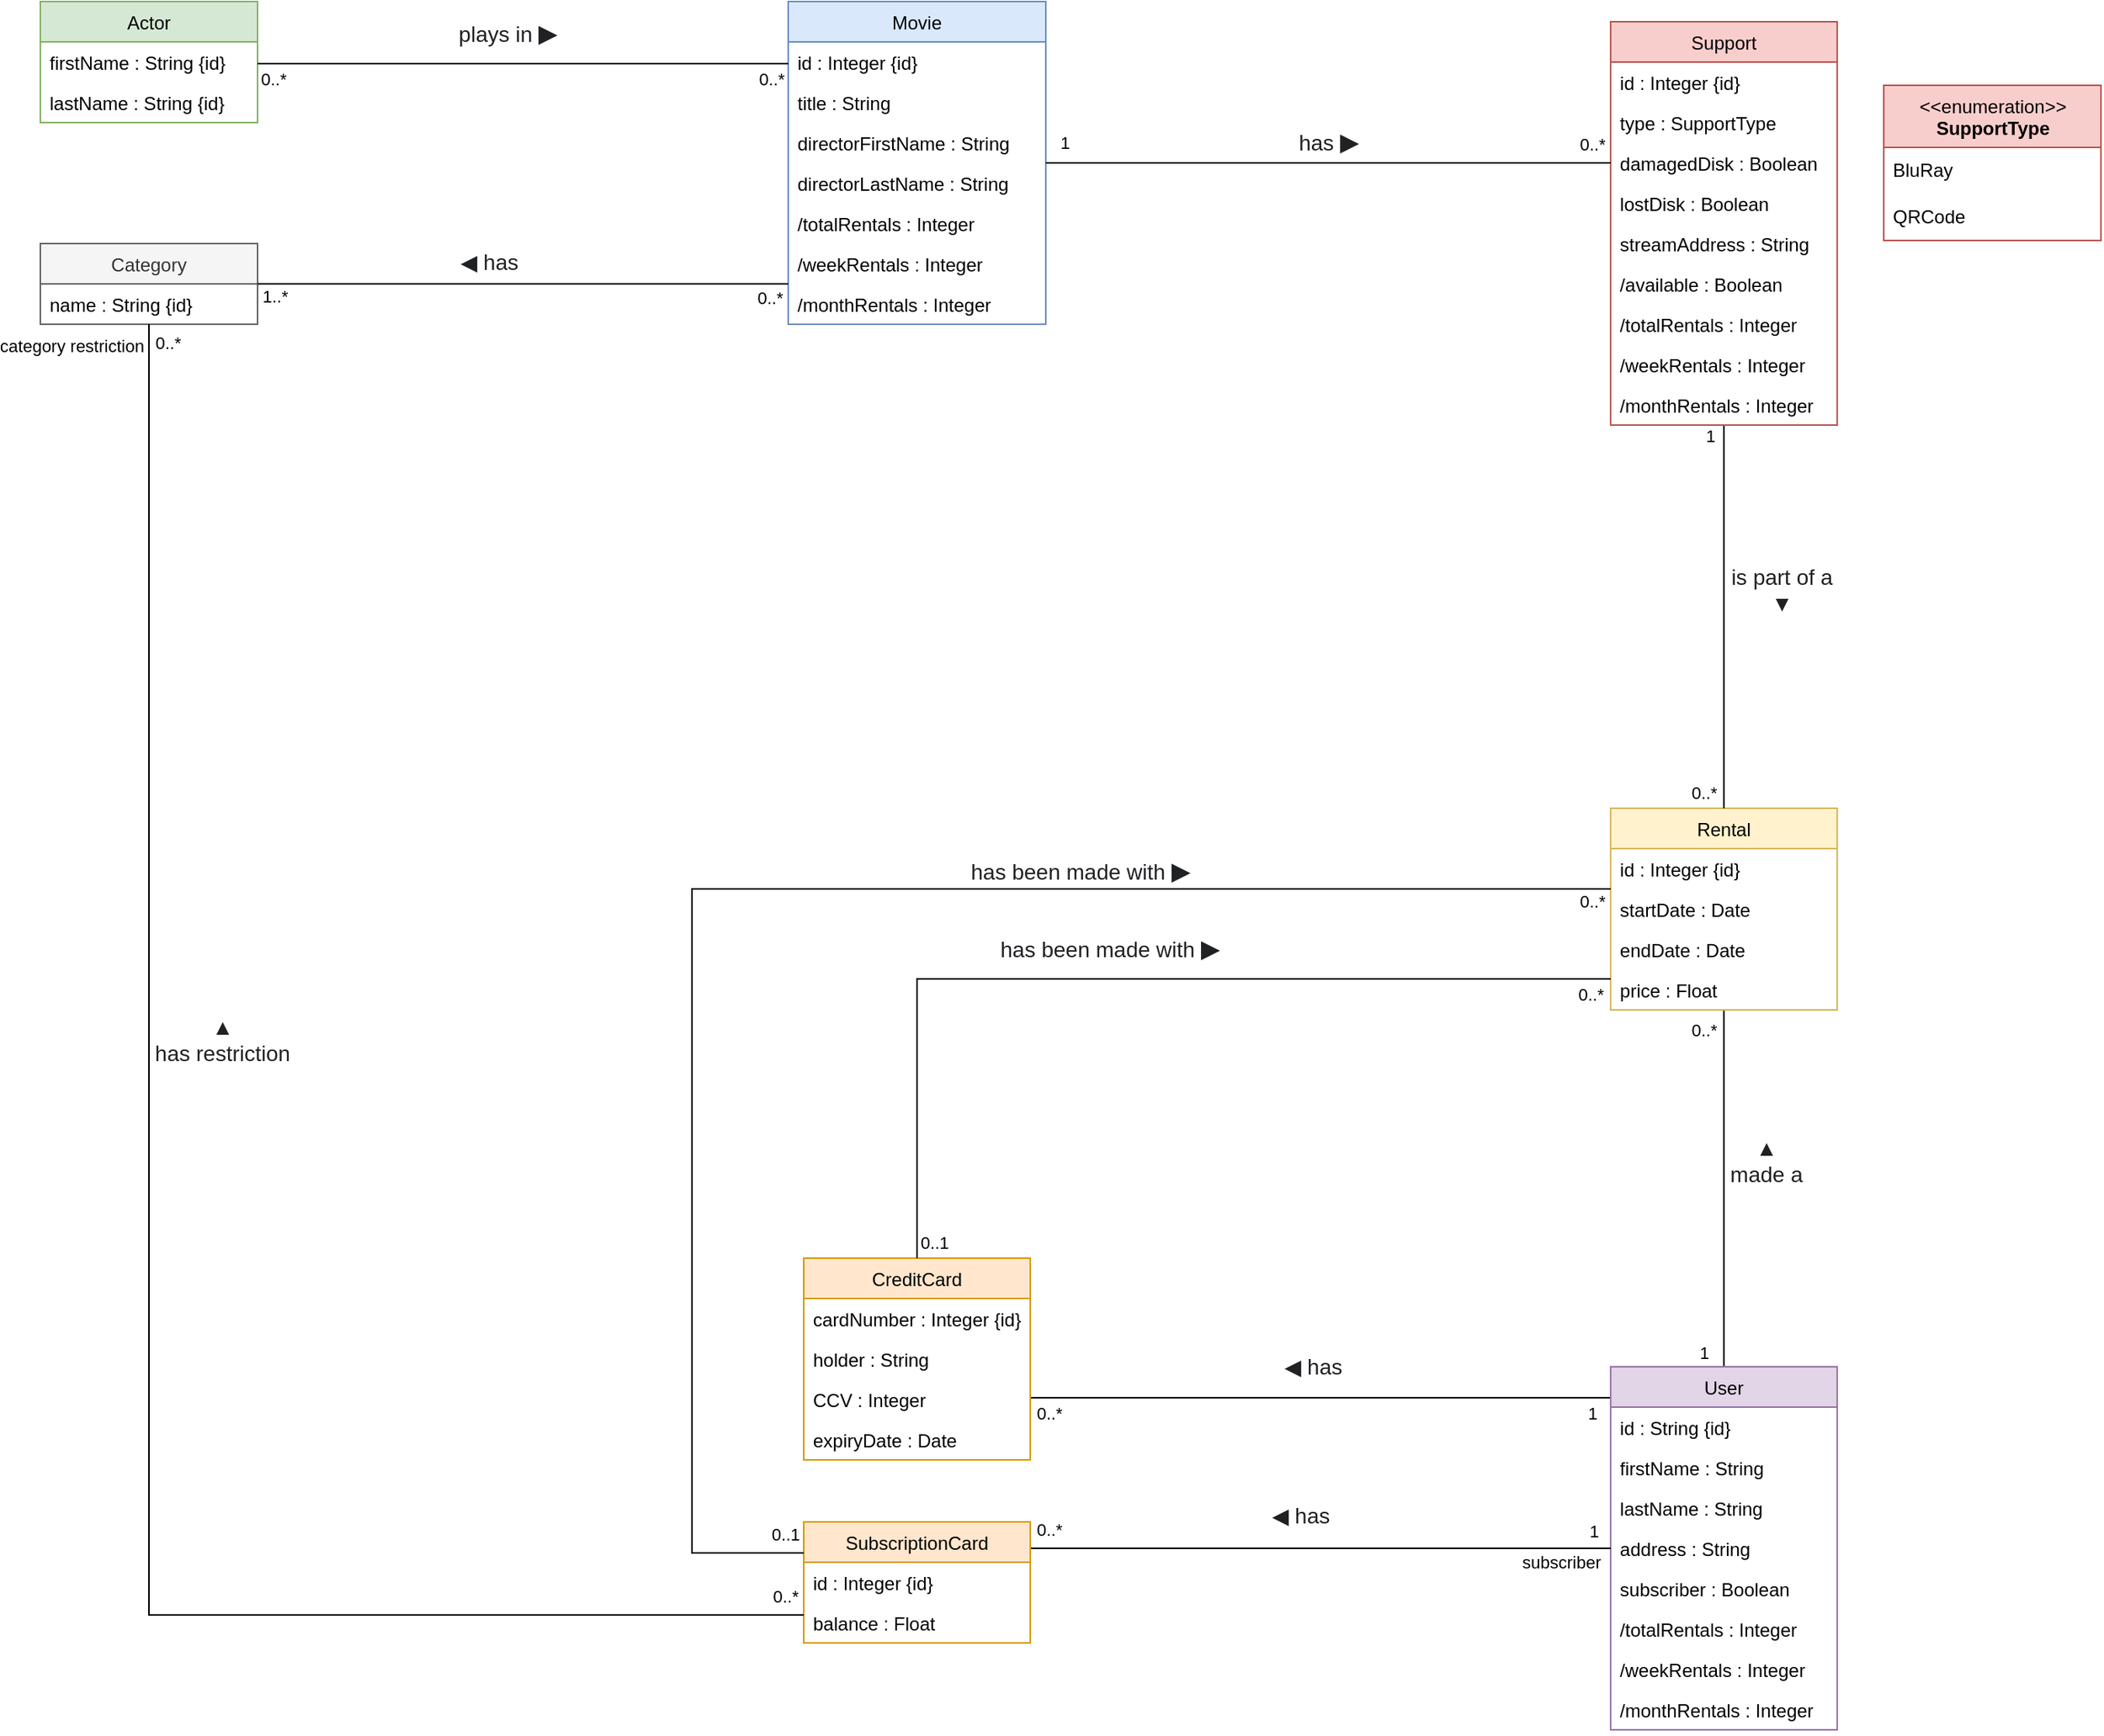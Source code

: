 <mxfile version="20.6.2" type="device"><diagram id="16Vdx5tgGGcwIsGxuBBw" name="Page-1"><mxGraphModel dx="1018" dy="717" grid="1" gridSize="10" guides="1" tooltips="1" connect="1" arrows="1" fold="1" page="1" pageScale="1" pageWidth="1654" pageHeight="1169" math="0" shadow="0"><root><mxCell id="0"/><mxCell id="1" parent="0"/><mxCell id="WMW3C5q0fU9cNinuLWgY-1" value="Movie" style="swimlane;fontStyle=0;childLayout=stackLayout;horizontal=1;startSize=26;fillColor=#dae8fc;horizontalStack=0;resizeParent=1;resizeParentMax=0;resizeLast=0;collapsible=1;marginBottom=0;strokeColor=#6c8ebf;" parent="1" vertex="1"><mxGeometry x="562" y="40" width="166" height="208" as="geometry"/></mxCell><mxCell id="WMW3C5q0fU9cNinuLWgY-2" value="id : Integer {id}" style="text;strokeColor=none;fillColor=none;align=left;verticalAlign=top;spacingLeft=4;spacingRight=4;overflow=hidden;rotatable=0;points=[[0,0.5],[1,0.5]];portConstraint=eastwest;" parent="WMW3C5q0fU9cNinuLWgY-1" vertex="1"><mxGeometry y="26" width="166" height="26" as="geometry"/></mxCell><mxCell id="EFWMdWdKW5a9T8PkBNTF-42" value="title : String" style="text;strokeColor=none;fillColor=none;align=left;verticalAlign=top;spacingLeft=4;spacingRight=4;overflow=hidden;rotatable=0;points=[[0,0.5],[1,0.5]];portConstraint=eastwest;" parent="WMW3C5q0fU9cNinuLWgY-1" vertex="1"><mxGeometry y="52" width="166" height="26" as="geometry"/></mxCell><mxCell id="FpmrB4_2CCY_cmELBERE-2" value="directorFirstName : String" style="text;strokeColor=none;fillColor=none;align=left;verticalAlign=top;spacingLeft=4;spacingRight=4;overflow=hidden;rotatable=0;points=[[0,0.5],[1,0.5]];portConstraint=eastwest;" parent="WMW3C5q0fU9cNinuLWgY-1" vertex="1"><mxGeometry y="78" width="166" height="26" as="geometry"/></mxCell><mxCell id="FpmrB4_2CCY_cmELBERE-3" value="directorLastName : String" style="text;strokeColor=none;fillColor=none;align=left;verticalAlign=top;spacingLeft=4;spacingRight=4;overflow=hidden;rotatable=0;points=[[0,0.5],[1,0.5]];portConstraint=eastwest;" parent="WMW3C5q0fU9cNinuLWgY-1" vertex="1"><mxGeometry y="104" width="166" height="26" as="geometry"/></mxCell><mxCell id="WMW3C5q0fU9cNinuLWgY-51" value="/totalRentals : Integer" style="text;strokeColor=none;fillColor=none;align=left;verticalAlign=top;spacingLeft=4;spacingRight=4;overflow=hidden;rotatable=0;points=[[0,0.5],[1,0.5]];portConstraint=eastwest;" parent="WMW3C5q0fU9cNinuLWgY-1" vertex="1"><mxGeometry y="130" width="166" height="26" as="geometry"/></mxCell><mxCell id="WMW3C5q0fU9cNinuLWgY-52" value="/weekRentals : Integer" style="text;strokeColor=none;fillColor=none;align=left;verticalAlign=top;spacingLeft=4;spacingRight=4;overflow=hidden;rotatable=0;points=[[0,0.5],[1,0.5]];portConstraint=eastwest;" parent="WMW3C5q0fU9cNinuLWgY-1" vertex="1"><mxGeometry y="156" width="166" height="26" as="geometry"/></mxCell><mxCell id="FpmrB4_2CCY_cmELBERE-1" value="/monthRentals : Integer" style="text;strokeColor=none;fillColor=none;align=left;verticalAlign=top;spacingLeft=4;spacingRight=4;overflow=hidden;rotatable=0;points=[[0,0.5],[1,0.5]];portConstraint=eastwest;" parent="WMW3C5q0fU9cNinuLWgY-1" vertex="1"><mxGeometry y="182" width="166" height="26" as="geometry"/></mxCell><mxCell id="EFWMdWdKW5a9T8PkBNTF-38" value="" style="edgeStyle=orthogonalEdgeStyle;rounded=0;orthogonalLoop=1;jettySize=auto;html=1;endArrow=none;endFill=0;" parent="1" source="EFWMdWdKW5a9T8PkBNTF-5" target="WMW3C5q0fU9cNinuLWgY-45" edge="1"><mxGeometry relative="1" as="geometry"><mxPoint x="862.59" y="673" as="targetPoint"/><Array as="points"><mxPoint x="1165.59" y="690"/><mxPoint x="1165.59" y="690"/></Array></mxGeometry></mxCell><mxCell id="EFWMdWdKW5a9T8PkBNTF-40" value="0..*" style="edgeLabel;html=1;align=center;verticalAlign=middle;resizable=0;points=[];" parent="EFWMdWdKW5a9T8PkBNTF-38" vertex="1" connectable="0"><mxGeometry x="0.757" y="1" relative="1" as="geometry"><mxPoint x="-12" y="-15" as="offset"/></mxGeometry></mxCell><mxCell id="EFWMdWdKW5a9T8PkBNTF-41" value="1" style="edgeLabel;html=1;align=center;verticalAlign=middle;resizable=0;points=[];" parent="EFWMdWdKW5a9T8PkBNTF-38" vertex="1" connectable="0"><mxGeometry x="-0.87" y="1" relative="1" as="geometry"><mxPoint x="-12" y="6" as="offset"/></mxGeometry></mxCell><mxCell id="FpmrB4_2CCY_cmELBERE-14" value="&lt;span style=&quot;caret-color: rgb(32, 33, 36); color: rgb(32, 33, 36); font-family: arial, sans-serif; font-size: 14px; text-align: left;&quot;&gt;▲&lt;br&gt;made a&lt;/span&gt;" style="edgeLabel;html=1;align=center;verticalAlign=middle;resizable=0;points=[];" parent="EFWMdWdKW5a9T8PkBNTF-38" vertex="1" connectable="0"><mxGeometry x="-0.418" y="-3" relative="1" as="geometry"><mxPoint x="24" y="-66" as="offset"/></mxGeometry></mxCell><mxCell id="WMW3C5q0fU9cNinuLWgY-45" value="Rental" style="swimlane;fontStyle=0;childLayout=stackLayout;horizontal=1;startSize=26;fillColor=#fff2cc;horizontalStack=0;resizeParent=1;resizeParentMax=0;resizeLast=0;collapsible=1;marginBottom=0;strokeColor=#d6b656;" parent="1" vertex="1"><mxGeometry x="1092.06" y="560" width="146" height="130" as="geometry"/></mxCell><mxCell id="WMW3C5q0fU9cNinuLWgY-49" value="id : Integer {id}" style="text;strokeColor=none;fillColor=none;align=left;verticalAlign=top;spacingLeft=4;spacingRight=4;overflow=hidden;rotatable=0;points=[[0,0.5],[1,0.5]];portConstraint=eastwest;" parent="WMW3C5q0fU9cNinuLWgY-45" vertex="1"><mxGeometry y="26" width="146" height="26" as="geometry"/></mxCell><mxCell id="vZy7rmSttKpqPlSHD8qU-1" value="startDate : Date" style="text;strokeColor=none;fillColor=none;align=left;verticalAlign=top;spacingLeft=4;spacingRight=4;overflow=hidden;rotatable=0;points=[[0,0.5],[1,0.5]];portConstraint=eastwest;" parent="WMW3C5q0fU9cNinuLWgY-45" vertex="1"><mxGeometry y="52" width="146" height="26" as="geometry"/></mxCell><mxCell id="EFWMdWdKW5a9T8PkBNTF-1" value="endDate : Date" style="text;strokeColor=none;fillColor=none;align=left;verticalAlign=top;spacingLeft=4;spacingRight=4;overflow=hidden;rotatable=0;points=[[0,0.5],[1,0.5]];portConstraint=eastwest;" parent="WMW3C5q0fU9cNinuLWgY-45" vertex="1"><mxGeometry y="78" width="146" height="26" as="geometry"/></mxCell><mxCell id="FpmrB4_2CCY_cmELBERE-52" value="price : Float" style="text;strokeColor=none;fillColor=none;align=left;verticalAlign=top;spacingLeft=4;spacingRight=4;overflow=hidden;rotatable=0;points=[[0,0.5],[1,0.5]];portConstraint=eastwest;" parent="WMW3C5q0fU9cNinuLWgY-45" vertex="1"><mxGeometry y="104" width="146" height="26" as="geometry"/></mxCell><mxCell id="WMW3C5q0fU9cNinuLWgY-23" value="Actor" style="swimlane;fontStyle=0;childLayout=stackLayout;horizontal=1;startSize=26;fillColor=#d5e8d4;horizontalStack=0;resizeParent=1;resizeParentMax=0;resizeLast=0;collapsible=1;marginBottom=0;strokeColor=#82b366;" parent="1" vertex="1"><mxGeometry x="80" y="40" width="140" height="78" as="geometry"/></mxCell><mxCell id="WMW3C5q0fU9cNinuLWgY-24" value="firstName : String {id}" style="text;strokeColor=none;fillColor=none;align=left;verticalAlign=top;spacingLeft=4;spacingRight=4;overflow=hidden;rotatable=0;points=[[0,0.5],[1,0.5]];portConstraint=eastwest;" parent="WMW3C5q0fU9cNinuLWgY-23" vertex="1"><mxGeometry y="26" width="140" height="26" as="geometry"/></mxCell><mxCell id="WMW3C5q0fU9cNinuLWgY-27" value="lastName : String {id}" style="text;strokeColor=none;fillColor=none;align=left;verticalAlign=top;spacingLeft=4;spacingRight=4;overflow=hidden;rotatable=0;points=[[0,0.5],[1,0.5]];portConstraint=eastwest;" parent="WMW3C5q0fU9cNinuLWgY-23" vertex="1"><mxGeometry y="52" width="140" height="26" as="geometry"/></mxCell><mxCell id="FpmrB4_2CCY_cmELBERE-10" style="edgeStyle=orthogonalEdgeStyle;rounded=0;orthogonalLoop=1;jettySize=auto;html=1;endArrow=none;endFill=0;" parent="1" source="WMW3C5q0fU9cNinuLWgY-17" target="WMW3C5q0fU9cNinuLWgY-45" edge="1"><mxGeometry relative="1" as="geometry"><mxPoint x="1048.06" y="390.0" as="targetPoint"/><Array as="points"/></mxGeometry></mxCell><mxCell id="FpmrB4_2CCY_cmELBERE-11" value="1" style="edgeLabel;html=1;align=center;verticalAlign=middle;resizable=0;points=[];" parent="FpmrB4_2CCY_cmELBERE-10" vertex="1" connectable="0"><mxGeometry x="-0.727" y="-2" relative="1" as="geometry"><mxPoint x="-7" y="-27" as="offset"/></mxGeometry></mxCell><mxCell id="FpmrB4_2CCY_cmELBERE-12" value="0..*" style="edgeLabel;html=1;align=center;verticalAlign=middle;resizable=0;points=[];" parent="FpmrB4_2CCY_cmELBERE-10" vertex="1" connectable="0"><mxGeometry x="0.562" y="2" relative="1" as="geometry"><mxPoint x="-15" y="44" as="offset"/></mxGeometry></mxCell><mxCell id="FpmrB4_2CCY_cmELBERE-16" value="&lt;span style=&quot;caret-color: rgb(32, 33, 36); color: rgb(32, 33, 36); font-family: arial, sans-serif; font-size: 14px; text-align: left;&quot;&gt;is part of a&lt;br&gt;&lt;b&gt;▼&lt;/b&gt;&lt;/span&gt;" style="edgeLabel;html=1;align=center;verticalAlign=middle;resizable=0;points=[];" parent="FpmrB4_2CCY_cmELBERE-10" vertex="1" connectable="0"><mxGeometry x="-0.411" y="3" relative="1" as="geometry"><mxPoint x="34" y="33" as="offset"/></mxGeometry></mxCell><mxCell id="WMW3C5q0fU9cNinuLWgY-17" value="Support" style="swimlane;fontStyle=0;childLayout=stackLayout;horizontal=1;startSize=26;fillColor=#f8cecc;horizontalStack=0;resizeParent=1;resizeParentMax=0;resizeLast=0;collapsible=1;marginBottom=0;strokeColor=#b85450;" parent="1" vertex="1"><mxGeometry x="1092.06" y="53" width="146" height="260" as="geometry"/></mxCell><mxCell id="WMW3C5q0fU9cNinuLWgY-18" value="id : Integer {id}" style="text;strokeColor=none;fillColor=none;align=left;verticalAlign=top;spacingLeft=4;spacingRight=4;overflow=hidden;rotatable=0;points=[[0,0.5],[1,0.5]];portConstraint=eastwest;" parent="WMW3C5q0fU9cNinuLWgY-17" vertex="1"><mxGeometry y="26" width="146" height="26" as="geometry"/></mxCell><mxCell id="WMW3C5q0fU9cNinuLWgY-70" value="type : SupportType" style="text;strokeColor=none;fillColor=none;align=left;verticalAlign=top;spacingLeft=4;spacingRight=4;overflow=hidden;rotatable=0;points=[[0,0.5],[1,0.5]];portConstraint=eastwest;" parent="WMW3C5q0fU9cNinuLWgY-17" vertex="1"><mxGeometry y="52" width="146" height="26" as="geometry"/></mxCell><mxCell id="WMW3C5q0fU9cNinuLWgY-81" value="damagedDisk : Boolean" style="text;strokeColor=none;fillColor=none;align=left;verticalAlign=top;spacingLeft=4;spacingRight=4;overflow=hidden;rotatable=0;points=[[0,0.5],[1,0.5]];portConstraint=eastwest;" parent="WMW3C5q0fU9cNinuLWgY-17" vertex="1"><mxGeometry y="78" width="146" height="26" as="geometry"/></mxCell><mxCell id="EFWMdWdKW5a9T8PkBNTF-3" value="lostDisk : Boolean" style="text;strokeColor=none;fillColor=none;align=left;verticalAlign=top;spacingLeft=4;spacingRight=4;overflow=hidden;rotatable=0;points=[[0,0.5],[1,0.5]];portConstraint=eastwest;" parent="WMW3C5q0fU9cNinuLWgY-17" vertex="1"><mxGeometry y="104" width="146" height="26" as="geometry"/></mxCell><mxCell id="WMW3C5q0fU9cNinuLWgY-80" value="streamAddress : String" style="text;strokeColor=none;fillColor=none;align=left;verticalAlign=top;spacingLeft=4;spacingRight=4;overflow=hidden;rotatable=0;points=[[0,0.5],[1,0.5]];portConstraint=eastwest;" parent="WMW3C5q0fU9cNinuLWgY-17" vertex="1"><mxGeometry y="130" width="146" height="26" as="geometry"/></mxCell><mxCell id="WMW3C5q0fU9cNinuLWgY-71" value="/available : Boolean" style="text;strokeColor=none;fillColor=none;align=left;verticalAlign=top;spacingLeft=4;spacingRight=4;overflow=hidden;rotatable=0;points=[[0,0.5],[1,0.5]];portConstraint=eastwest;" parent="WMW3C5q0fU9cNinuLWgY-17" vertex="1"><mxGeometry y="156" width="146" height="26" as="geometry"/></mxCell><mxCell id="FpmrB4_2CCY_cmELBERE-4" value="/totalRentals : Integer" style="text;strokeColor=none;fillColor=none;align=left;verticalAlign=top;spacingLeft=4;spacingRight=4;overflow=hidden;rotatable=0;points=[[0,0.5],[1,0.5]];portConstraint=eastwest;" parent="WMW3C5q0fU9cNinuLWgY-17" vertex="1"><mxGeometry y="182" width="146" height="26" as="geometry"/></mxCell><mxCell id="FpmrB4_2CCY_cmELBERE-5" value="/weekRentals : Integer" style="text;strokeColor=none;fillColor=none;align=left;verticalAlign=top;spacingLeft=4;spacingRight=4;overflow=hidden;rotatable=0;points=[[0,0.5],[1,0.5]];portConstraint=eastwest;" parent="WMW3C5q0fU9cNinuLWgY-17" vertex="1"><mxGeometry y="208" width="146" height="26" as="geometry"/></mxCell><mxCell id="FpmrB4_2CCY_cmELBERE-6" value="/monthRentals : Integer" style="text;strokeColor=none;fillColor=none;align=left;verticalAlign=top;spacingLeft=4;spacingRight=4;overflow=hidden;rotatable=0;points=[[0,0.5],[1,0.5]];portConstraint=eastwest;" parent="WMW3C5q0fU9cNinuLWgY-17" vertex="1"><mxGeometry y="234" width="146" height="26" as="geometry"/></mxCell><mxCell id="FpmrB4_2CCY_cmELBERE-22" style="edgeStyle=orthogonalEdgeStyle;rounded=0;orthogonalLoop=1;jettySize=auto;html=1;endArrow=none;endFill=0;" parent="1" source="EFWMdWdKW5a9T8PkBNTF-5" target="FpmrB4_2CCY_cmELBERE-7" edge="1"><mxGeometry relative="1" as="geometry"><Array as="points"><mxPoint x="900" y="940"/><mxPoint x="900" y="940"/></Array></mxGeometry></mxCell><mxCell id="FpmrB4_2CCY_cmELBERE-23" value="&lt;span style=&quot;caret-color: rgb(32, 33, 36); color: rgb(32, 33, 36); font-family: arial, sans-serif; font-size: 14px; text-align: left;&quot;&gt;◀&amp;nbsp;&lt;/span&gt;&lt;span style=&quot;caret-color: rgb(32, 33, 36); color: rgb(32, 33, 36); font-family: arial, sans-serif; font-size: 14px; text-align: left;&quot;&gt;has&lt;/span&gt;" style="edgeLabel;html=1;align=center;verticalAlign=middle;resizable=0;points=[];" parent="FpmrB4_2CCY_cmELBERE-22" vertex="1" connectable="0"><mxGeometry x="-0.029" y="-3" relative="1" as="geometry"><mxPoint x="-11" y="-17" as="offset"/></mxGeometry></mxCell><mxCell id="FpmrB4_2CCY_cmELBERE-24" value="0..*" style="edgeLabel;html=1;align=center;verticalAlign=middle;resizable=0;points=[];" parent="FpmrB4_2CCY_cmELBERE-22" vertex="1" connectable="0"><mxGeometry x="0.56" y="1" relative="1" as="geometry"><mxPoint x="-70" y="9" as="offset"/></mxGeometry></mxCell><mxCell id="FpmrB4_2CCY_cmELBERE-25" value="1" style="edgeLabel;html=1;align=center;verticalAlign=middle;resizable=0;points=[];" parent="FpmrB4_2CCY_cmELBERE-22" vertex="1" connectable="0"><mxGeometry x="-0.209" y="-1" relative="1" as="geometry"><mxPoint x="136" y="11" as="offset"/></mxGeometry></mxCell><mxCell id="EFWMdWdKW5a9T8PkBNTF-5" value="User" style="swimlane;fontStyle=0;childLayout=stackLayout;horizontal=1;startSize=26;fillColor=#e1d5e7;horizontalStack=0;resizeParent=1;resizeParentMax=0;resizeLast=0;collapsible=1;marginBottom=0;strokeColor=#9673a6;" parent="1" vertex="1"><mxGeometry x="1092.06" y="920" width="146" height="234" as="geometry"/></mxCell><mxCell id="EFWMdWdKW5a9T8PkBNTF-6" value="id : String {id}" style="text;strokeColor=none;fillColor=none;align=left;verticalAlign=top;spacingLeft=4;spacingRight=4;overflow=hidden;rotatable=0;points=[[0,0.5],[1,0.5]];portConstraint=eastwest;" parent="EFWMdWdKW5a9T8PkBNTF-5" vertex="1"><mxGeometry y="26" width="146" height="26" as="geometry"/></mxCell><mxCell id="EFWMdWdKW5a9T8PkBNTF-7" value="firstName : String" style="text;strokeColor=none;fillColor=none;align=left;verticalAlign=top;spacingLeft=4;spacingRight=4;overflow=hidden;rotatable=0;points=[[0,0.5],[1,0.5]];portConstraint=eastwest;" parent="EFWMdWdKW5a9T8PkBNTF-5" vertex="1"><mxGeometry y="52" width="146" height="26" as="geometry"/></mxCell><mxCell id="EFWMdWdKW5a9T8PkBNTF-8" value="lastName : String" style="text;strokeColor=none;fillColor=none;align=left;verticalAlign=top;spacingLeft=4;spacingRight=4;overflow=hidden;rotatable=0;points=[[0,0.5],[1,0.5]];portConstraint=eastwest;" parent="EFWMdWdKW5a9T8PkBNTF-5" vertex="1"><mxGeometry y="78" width="146" height="26" as="geometry"/></mxCell><mxCell id="EFWMdWdKW5a9T8PkBNTF-9" value="address : String" style="text;strokeColor=none;fillColor=none;align=left;verticalAlign=top;spacingLeft=4;spacingRight=4;overflow=hidden;rotatable=0;points=[[0,0.5],[1,0.5]];portConstraint=eastwest;" parent="EFWMdWdKW5a9T8PkBNTF-5" vertex="1"><mxGeometry y="104" width="146" height="26" as="geometry"/></mxCell><mxCell id="EFWMdWdKW5a9T8PkBNTF-12" value="subscriber : Boolean" style="text;strokeColor=none;fillColor=none;align=left;verticalAlign=top;spacingLeft=4;spacingRight=4;overflow=hidden;rotatable=0;points=[[0,0.5],[1,0.5]];portConstraint=eastwest;" parent="EFWMdWdKW5a9T8PkBNTF-5" vertex="1"><mxGeometry y="130" width="146" height="26" as="geometry"/></mxCell><mxCell id="kelp4QQ_cQ3brn7MgDk0-1" value="/totalRentals : Integer" style="text;strokeColor=none;fillColor=none;align=left;verticalAlign=top;spacingLeft=4;spacingRight=4;overflow=hidden;rotatable=0;points=[[0,0.5],[1,0.5]];portConstraint=eastwest;" vertex="1" parent="EFWMdWdKW5a9T8PkBNTF-5"><mxGeometry y="156" width="146" height="26" as="geometry"/></mxCell><mxCell id="kelp4QQ_cQ3brn7MgDk0-2" value="/weekRentals : Integer" style="text;strokeColor=none;fillColor=none;align=left;verticalAlign=top;spacingLeft=4;spacingRight=4;overflow=hidden;rotatable=0;points=[[0,0.5],[1,0.5]];portConstraint=eastwest;" vertex="1" parent="EFWMdWdKW5a9T8PkBNTF-5"><mxGeometry y="182" width="146" height="26" as="geometry"/></mxCell><mxCell id="kelp4QQ_cQ3brn7MgDk0-3" value="/monthRentals : Integer" style="text;strokeColor=none;fillColor=none;align=left;verticalAlign=top;spacingLeft=4;spacingRight=4;overflow=hidden;rotatable=0;points=[[0,0.5],[1,0.5]];portConstraint=eastwest;" vertex="1" parent="EFWMdWdKW5a9T8PkBNTF-5"><mxGeometry y="208" width="146" height="26" as="geometry"/></mxCell><mxCell id="EFWMdWdKW5a9T8PkBNTF-24" style="edgeStyle=orthogonalEdgeStyle;rounded=0;orthogonalLoop=1;jettySize=auto;html=1;endArrow=none;endFill=0;" parent="1" source="EFWMdWdKW5a9T8PkBNTF-13" target="EFWMdWdKW5a9T8PkBNTF-5" edge="1"><mxGeometry relative="1" as="geometry"><Array as="points"><mxPoint x="820" y="1037"/><mxPoint x="820" y="1037"/></Array></mxGeometry></mxCell><mxCell id="EFWMdWdKW5a9T8PkBNTF-25" value="&lt;span style=&quot;caret-color: rgb(32, 33, 36); color: rgb(32, 33, 36); font-family: arial, sans-serif; font-size: 14px; text-align: left;&quot;&gt;◀ &lt;/span&gt;&lt;span style=&quot;caret-color: rgb(32, 33, 36); color: rgb(32, 33, 36); font-family: arial, sans-serif; font-size: 14px; text-align: left;&quot;&gt;has&lt;br&gt;&lt;/span&gt;" style="edgeLabel;html=1;align=center;verticalAlign=middle;resizable=0;points=[];" parent="EFWMdWdKW5a9T8PkBNTF-24" vertex="1" connectable="0"><mxGeometry x="-0.061" y="-2" relative="1" as="geometry"><mxPoint x="-2" y="-23" as="offset"/></mxGeometry></mxCell><mxCell id="EFWMdWdKW5a9T8PkBNTF-26" value="1" style="edgeLabel;html=1;align=center;verticalAlign=middle;resizable=0;points=[];" parent="EFWMdWdKW5a9T8PkBNTF-24" vertex="1" connectable="0"><mxGeometry x="0.531" relative="1" as="geometry"><mxPoint x="76" y="-11" as="offset"/></mxGeometry></mxCell><mxCell id="EFWMdWdKW5a9T8PkBNTF-27" value="0..*" style="edgeLabel;html=1;align=center;verticalAlign=middle;resizable=0;points=[];" parent="EFWMdWdKW5a9T8PkBNTF-24" vertex="1" connectable="0"><mxGeometry x="-0.653" y="-2" relative="1" as="geometry"><mxPoint x="-53" y="-14" as="offset"/></mxGeometry></mxCell><mxCell id="EFWMdWdKW5a9T8PkBNTF-28" value="subscriber" style="edgeLabel;html=1;align=center;verticalAlign=middle;resizable=0;points=[];" parent="EFWMdWdKW5a9T8PkBNTF-24" vertex="1" connectable="0"><mxGeometry x="0.49" y="1" relative="1" as="geometry"><mxPoint x="63" y="10" as="offset"/></mxGeometry></mxCell><mxCell id="EFWMdWdKW5a9T8PkBNTF-13" value="SubscriptionCard" style="swimlane;fontStyle=0;childLayout=stackLayout;horizontal=1;startSize=26;fillColor=#ffe6cc;horizontalStack=0;resizeParent=1;resizeParentMax=0;resizeLast=0;collapsible=1;marginBottom=0;strokeColor=#d79b00;" parent="1" vertex="1"><mxGeometry x="572" y="1020" width="146" height="78" as="geometry"/></mxCell><mxCell id="EFWMdWdKW5a9T8PkBNTF-14" value="id : Integer {id}" style="text;strokeColor=none;fillColor=none;align=left;verticalAlign=top;spacingLeft=4;spacingRight=4;overflow=hidden;rotatable=0;points=[[0,0.5],[1,0.5]];portConstraint=eastwest;" parent="EFWMdWdKW5a9T8PkBNTF-13" vertex="1"><mxGeometry y="26" width="146" height="26" as="geometry"/></mxCell><mxCell id="EFWMdWdKW5a9T8PkBNTF-15" value="balance : Float" style="text;strokeColor=none;fillColor=none;align=left;verticalAlign=top;spacingLeft=4;spacingRight=4;overflow=hidden;rotatable=0;points=[[0,0.5],[1,0.5]];portConstraint=eastwest;" parent="EFWMdWdKW5a9T8PkBNTF-13" vertex="1"><mxGeometry y="52" width="146" height="26" as="geometry"/></mxCell><mxCell id="FpmrB4_2CCY_cmELBERE-7" value="CreditCard" style="swimlane;fontStyle=0;childLayout=stackLayout;horizontal=1;startSize=26;fillColor=#ffe6cc;horizontalStack=0;resizeParent=1;resizeParentMax=0;resizeLast=0;collapsible=1;marginBottom=0;strokeColor=#d79b00;" parent="1" vertex="1"><mxGeometry x="572.0" y="850" width="146" height="130" as="geometry"/></mxCell><mxCell id="FpmrB4_2CCY_cmELBERE-8" value="cardNumber : Integer {id}" style="text;strokeColor=none;fillColor=none;align=left;verticalAlign=top;spacingLeft=4;spacingRight=4;overflow=hidden;rotatable=0;points=[[0,0.5],[1,0.5]];portConstraint=eastwest;" parent="FpmrB4_2CCY_cmELBERE-7" vertex="1"><mxGeometry y="26" width="146" height="26" as="geometry"/></mxCell><mxCell id="FpmrB4_2CCY_cmELBERE-9" value="holder : String" style="text;strokeColor=none;fillColor=none;align=left;verticalAlign=top;spacingLeft=4;spacingRight=4;overflow=hidden;rotatable=0;points=[[0,0.5],[1,0.5]];portConstraint=eastwest;" parent="FpmrB4_2CCY_cmELBERE-7" vertex="1"><mxGeometry y="52" width="146" height="26" as="geometry"/></mxCell><mxCell id="FpmrB4_2CCY_cmELBERE-30" value="CCV : Integer" style="text;strokeColor=none;fillColor=none;align=left;verticalAlign=top;spacingLeft=4;spacingRight=4;overflow=hidden;rotatable=0;points=[[0,0.5],[1,0.5]];portConstraint=eastwest;" parent="FpmrB4_2CCY_cmELBERE-7" vertex="1"><mxGeometry y="78" width="146" height="26" as="geometry"/></mxCell><mxCell id="FpmrB4_2CCY_cmELBERE-31" value="expiryDate : Date" style="text;strokeColor=none;fillColor=none;align=left;verticalAlign=top;spacingLeft=4;spacingRight=4;overflow=hidden;rotatable=0;points=[[0,0.5],[1,0.5]];portConstraint=eastwest;" parent="FpmrB4_2CCY_cmELBERE-7" vertex="1"><mxGeometry y="104" width="146" height="26" as="geometry"/></mxCell><mxCell id="FpmrB4_2CCY_cmELBERE-41" style="edgeStyle=orthogonalEdgeStyle;rounded=0;orthogonalLoop=1;jettySize=auto;html=1;endArrow=none;endFill=0;" parent="1" source="WMW3C5q0fU9cNinuLWgY-45" target="EFWMdWdKW5a9T8PkBNTF-13" edge="1"><mxGeometry relative="1" as="geometry"><mxPoint x="572" y="612" as="sourcePoint"/><Array as="points"><mxPoint x="500" y="612"/><mxPoint x="500" y="1040"/></Array></mxGeometry></mxCell><mxCell id="FpmrB4_2CCY_cmELBERE-42" value="0..1" style="edgeLabel;html=1;align=center;verticalAlign=middle;resizable=0;points=[];" parent="FpmrB4_2CCY_cmELBERE-41" vertex="1" connectable="0"><mxGeometry x="0.916" y="-2" relative="1" as="geometry"><mxPoint x="34" y="-14" as="offset"/></mxGeometry></mxCell><mxCell id="FpmrB4_2CCY_cmELBERE-43" value="0..*" style="edgeLabel;html=1;align=center;verticalAlign=middle;resizable=0;points=[];" parent="FpmrB4_2CCY_cmELBERE-41" vertex="1" connectable="0"><mxGeometry x="-0.957" y="-1" relative="1" as="geometry"><mxPoint x="11" y="9" as="offset"/></mxGeometry></mxCell><mxCell id="FpmrB4_2CCY_cmELBERE-45" value="&lt;span style=&quot;caret-color: rgb(32, 33, 36); color: rgb(32, 33, 36); font-family: arial, sans-serif; font-size: 14px; text-align: left;&quot;&gt;has been&amp;nbsp;made with&amp;nbsp;&lt;/span&gt;&lt;span style=&quot;caret-color: rgb(32, 33, 36); color: rgb(32, 33, 36); font-family: arial, sans-serif; font-size: 16px; text-align: left;&quot;&gt;▶&lt;/span&gt;&lt;span style=&quot;caret-color: rgb(32, 33, 36); color: rgb(32, 33, 36); font-family: arial, sans-serif; font-size: 14px; text-align: left;&quot;&gt;&lt;br&gt;&lt;/span&gt;" style="edgeLabel;html=1;align=center;verticalAlign=middle;resizable=0;points=[];" parent="FpmrB4_2CCY_cmELBERE-41" vertex="1" connectable="0"><mxGeometry x="-0.117" relative="1" as="geometry"><mxPoint x="140" y="-12" as="offset"/></mxGeometry></mxCell><mxCell id="WMW3C5q0fU9cNinuLWgY-57" value="Category" style="swimlane;fontStyle=0;childLayout=stackLayout;horizontal=1;startSize=26;fillColor=#f5f5f5;horizontalStack=0;resizeParent=1;resizeParentMax=0;resizeLast=0;collapsible=1;marginBottom=0;strokeColor=#666666;fontColor=#333333;" parent="1" vertex="1"><mxGeometry x="80" y="196" width="140" height="52" as="geometry"/></mxCell><mxCell id="WMW3C5q0fU9cNinuLWgY-58" value="name : String {id}" style="text;strokeColor=none;fillColor=none;align=left;verticalAlign=top;spacingLeft=4;spacingRight=4;overflow=hidden;rotatable=0;points=[[0,0.5],[1,0.5]];portConstraint=eastwest;" parent="WMW3C5q0fU9cNinuLWgY-57" vertex="1"><mxGeometry y="26" width="140" height="26" as="geometry"/></mxCell><mxCell id="WMW3C5q0fU9cNinuLWgY-76" value="&amp;lt;&amp;lt;enumeration&amp;gt;&amp;gt;&lt;br&gt;&lt;b&gt;SupportType&lt;/b&gt;" style="swimlane;fontStyle=0;align=center;verticalAlign=top;childLayout=stackLayout;horizontal=1;startSize=40;horizontalStack=0;resizeParent=1;resizeParentMax=0;resizeLast=0;collapsible=0;marginBottom=0;html=1;fillColor=#f8cecc;strokeColor=#b85450;" parent="1" vertex="1"><mxGeometry x="1268.06" y="94" width="140" height="100" as="geometry"/></mxCell><mxCell id="WMW3C5q0fU9cNinuLWgY-77" value="BluRay" style="text;html=1;strokeColor=none;fillColor=none;align=left;verticalAlign=middle;spacingLeft=4;spacingRight=4;overflow=hidden;rotatable=0;points=[[0,0.5],[1,0.5]];portConstraint=eastwest;" parent="WMW3C5q0fU9cNinuLWgY-76" vertex="1"><mxGeometry y="40" width="140" height="30" as="geometry"/></mxCell><mxCell id="WMW3C5q0fU9cNinuLWgY-78" value="QRCode" style="text;html=1;strokeColor=none;fillColor=none;align=left;verticalAlign=middle;spacingLeft=4;spacingRight=4;overflow=hidden;rotatable=0;points=[[0,0.5],[1,0.5]];portConstraint=eastwest;" parent="WMW3C5q0fU9cNinuLWgY-76" vertex="1"><mxGeometry y="70" width="140" height="30" as="geometry"/></mxCell><mxCell id="WMW3C5q0fU9cNinuLWgY-29" style="edgeStyle=orthogonalEdgeStyle;rounded=0;orthogonalLoop=1;jettySize=auto;html=1;endArrow=none;endFill=0;" parent="1" source="WMW3C5q0fU9cNinuLWgY-23" target="WMW3C5q0fU9cNinuLWgY-1" edge="1"><mxGeometry relative="1" as="geometry"><Array as="points"><mxPoint x="490" y="80"/><mxPoint x="490" y="80"/></Array></mxGeometry></mxCell><mxCell id="WMW3C5q0fU9cNinuLWgY-31" value="0..*" style="edgeLabel;html=1;align=center;verticalAlign=middle;resizable=0;points=[];" parent="WMW3C5q0fU9cNinuLWgY-29" vertex="1" connectable="0"><mxGeometry x="-0.876" y="-3" relative="1" as="geometry"><mxPoint x="-11" y="7" as="offset"/></mxGeometry></mxCell><mxCell id="WMW3C5q0fU9cNinuLWgY-33" value="0..*" style="edgeLabel;html=1;align=center;verticalAlign=middle;resizable=0;points=[];" parent="WMW3C5q0fU9cNinuLWgY-29" vertex="1" connectable="0"><mxGeometry x="0.926" y="-3" relative="1" as="geometry"><mxPoint x="1" y="7" as="offset"/></mxGeometry></mxCell><mxCell id="WMW3C5q0fU9cNinuLWgY-38" value="&lt;span style=&quot;caret-color: rgb(32, 33, 36); color: rgb(32, 33, 36); font-family: arial, sans-serif; font-size: 14px; text-align: left;&quot;&gt;plays in&amp;nbsp;&lt;/span&gt;&lt;span style=&quot;caret-color: rgb(32, 33, 36); color: rgb(32, 33, 36); font-family: arial, sans-serif; font-size: 16px; text-align: left;&quot;&gt;▶&lt;/span&gt;&lt;span style=&quot;caret-color: rgb(32, 33, 36); color: rgb(32, 33, 36); font-family: arial, sans-serif; font-size: 14px; text-align: left;&quot;&gt;&lt;br&gt;&lt;/span&gt;" style="edgeLabel;html=1;align=center;verticalAlign=middle;resizable=0;points=[];" parent="WMW3C5q0fU9cNinuLWgY-29" vertex="1" connectable="0"><mxGeometry x="-0.062" y="-1" relative="1" as="geometry"><mxPoint y="-21" as="offset"/></mxGeometry></mxCell><mxCell id="WMW3C5q0fU9cNinuLWgY-59" style="edgeStyle=orthogonalEdgeStyle;rounded=0;orthogonalLoop=1;jettySize=auto;html=1;endArrow=none;endFill=0;" parent="1" source="WMW3C5q0fU9cNinuLWgY-1" target="WMW3C5q0fU9cNinuLWgY-57" edge="1"><mxGeometry relative="1" as="geometry"><Array as="points"><mxPoint x="370" y="222"/><mxPoint x="370" y="222"/></Array></mxGeometry></mxCell><mxCell id="WMW3C5q0fU9cNinuLWgY-60" value="1..*" style="edgeLabel;html=1;align=center;verticalAlign=middle;resizable=0;points=[];" parent="WMW3C5q0fU9cNinuLWgY-59" vertex="1" connectable="0"><mxGeometry x="-0.113" y="-2" relative="1" as="geometry"><mxPoint x="-180" y="10" as="offset"/></mxGeometry></mxCell><mxCell id="WMW3C5q0fU9cNinuLWgY-61" value="0..*" style="edgeLabel;html=1;align=center;verticalAlign=middle;resizable=0;points=[];" parent="WMW3C5q0fU9cNinuLWgY-59" vertex="1" connectable="0"><mxGeometry x="-0.603" y="-1" relative="1" as="geometry"><mxPoint x="56" y="10" as="offset"/></mxGeometry></mxCell><mxCell id="WMW3C5q0fU9cNinuLWgY-62" value="&lt;span style=&quot;caret-color: rgb(32, 33, 36); color: rgb(32, 33, 36); font-family: arial, sans-serif; font-size: 14px; text-align: left;&quot;&gt;◀ has&lt;/span&gt;" style="edgeLabel;html=1;align=center;verticalAlign=middle;resizable=0;points=[];" parent="WMW3C5q0fU9cNinuLWgY-59" vertex="1" connectable="0"><mxGeometry x="0.166" y="2" relative="1" as="geometry"><mxPoint x="6" y="-16" as="offset"/></mxGeometry></mxCell><mxCell id="WMW3C5q0fU9cNinuLWgY-64" style="edgeStyle=orthogonalEdgeStyle;rounded=0;orthogonalLoop=1;jettySize=auto;html=1;endArrow=none;endFill=0;" parent="1" source="WMW3C5q0fU9cNinuLWgY-1" target="WMW3C5q0fU9cNinuLWgY-17" edge="1"><mxGeometry relative="1" as="geometry"><Array as="points"><mxPoint x="641" y="232"/></Array></mxGeometry></mxCell><mxCell id="WMW3C5q0fU9cNinuLWgY-65" value="1" style="edgeLabel;html=1;align=center;verticalAlign=middle;resizable=0;points=[];" parent="WMW3C5q0fU9cNinuLWgY-64" vertex="1" connectable="0"><mxGeometry x="-0.612" y="1" relative="1" as="geometry"><mxPoint x="-59" y="-12" as="offset"/></mxGeometry></mxCell><mxCell id="WMW3C5q0fU9cNinuLWgY-66" value="0..*" style="edgeLabel;html=1;align=center;verticalAlign=middle;resizable=0;points=[];" parent="WMW3C5q0fU9cNinuLWgY-64" vertex="1" connectable="0"><mxGeometry x="0.776" y="-1" relative="1" as="geometry"><mxPoint x="28" y="-13" as="offset"/></mxGeometry></mxCell><mxCell id="WMW3C5q0fU9cNinuLWgY-68" value="&lt;span style=&quot;caret-color: rgb(32, 33, 36); color: rgb(32, 33, 36); font-family: arial, sans-serif; font-size: 14px; text-align: left;&quot;&gt;has&amp;nbsp;&lt;/span&gt;&lt;span style=&quot;font-size: 16px; caret-color: rgb(32, 33, 36); color: rgb(32, 33, 36); font-family: arial, sans-serif; text-align: left;&quot;&gt;▶&lt;/span&gt;&lt;span style=&quot;caret-color: rgb(32, 33, 36); color: rgb(32, 33, 36); font-family: arial, sans-serif; font-size: 14px; text-align: left;&quot;&gt;&lt;br&gt;&lt;/span&gt;" style="edgeLabel;html=1;align=center;verticalAlign=middle;resizable=0;points=[];" parent="WMW3C5q0fU9cNinuLWgY-64" vertex="1" connectable="0"><mxGeometry x="0.318" y="-2" relative="1" as="geometry"><mxPoint x="-58" y="-16" as="offset"/></mxGeometry></mxCell><mxCell id="EFWMdWdKW5a9T8PkBNTF-30" style="edgeStyle=orthogonalEdgeStyle;rounded=0;orthogonalLoop=1;jettySize=auto;html=1;endArrow=none;endFill=0;" parent="1" source="EFWMdWdKW5a9T8PkBNTF-13" target="WMW3C5q0fU9cNinuLWgY-57" edge="1"><mxGeometry relative="1" as="geometry"><mxPoint x="411" y="1250" as="targetPoint"/><Array as="points"><mxPoint x="150" y="1080"/></Array></mxGeometry></mxCell><mxCell id="EFWMdWdKW5a9T8PkBNTF-32" value="0..*" style="edgeLabel;html=1;align=center;verticalAlign=middle;resizable=0;points=[];" parent="EFWMdWdKW5a9T8PkBNTF-30" vertex="1" connectable="0"><mxGeometry x="0.566" y="-4" relative="1" as="geometry"><mxPoint x="8" y="-260" as="offset"/></mxGeometry></mxCell><mxCell id="EFWMdWdKW5a9T8PkBNTF-34" value="0..*" style="edgeLabel;html=1;align=center;verticalAlign=middle;resizable=0;points=[];" parent="EFWMdWdKW5a9T8PkBNTF-30" vertex="1" connectable="0"><mxGeometry x="-0.892" y="4" relative="1" as="geometry"><mxPoint x="55" y="-16" as="offset"/></mxGeometry></mxCell><mxCell id="EFWMdWdKW5a9T8PkBNTF-35" value="&lt;span style=&quot;caret-color: rgb(32, 33, 36); color: rgb(32, 33, 36); font-family: arial, sans-serif; font-size: 14px; text-align: left;&quot;&gt;▲&lt;br&gt;has restriction&lt;br&gt;&lt;/span&gt;" style="edgeLabel;html=1;align=center;verticalAlign=middle;resizable=0;points=[];" parent="EFWMdWdKW5a9T8PkBNTF-30" vertex="1" connectable="0"><mxGeometry x="0.098" y="1" relative="1" as="geometry"><mxPoint x="48" y="-105" as="offset"/></mxGeometry></mxCell><mxCell id="EFWMdWdKW5a9T8PkBNTF-36" value="category restriction" style="edgeLabel;html=1;align=center;verticalAlign=middle;resizable=0;points=[];" parent="EFWMdWdKW5a9T8PkBNTF-30" vertex="1" connectable="0"><mxGeometry x="0.948" y="3" relative="1" as="geometry"><mxPoint x="-47" y="-19" as="offset"/></mxGeometry></mxCell><mxCell id="FpmrB4_2CCY_cmELBERE-40" style="edgeStyle=orthogonalEdgeStyle;rounded=0;orthogonalLoop=1;jettySize=auto;html=1;endArrow=none;endFill=0;" parent="1" source="WMW3C5q0fU9cNinuLWgY-45" target="FpmrB4_2CCY_cmELBERE-7" edge="1"><mxGeometry relative="1" as="geometry"><mxPoint x="645.059" y="651.0" as="sourcePoint"/><Array as="points"><mxPoint x="645" y="670"/></Array></mxGeometry></mxCell><mxCell id="FpmrB4_2CCY_cmELBERE-46" value="&lt;span style=&quot;caret-color: rgb(32, 33, 36); color: rgb(32, 33, 36); font-family: arial, sans-serif; font-size: 14px; text-align: left;&quot;&gt;has been&amp;nbsp;made with&amp;nbsp;&lt;/span&gt;&lt;span style=&quot;caret-color: rgb(32, 33, 36); color: rgb(32, 33, 36); font-family: arial, sans-serif; font-size: 16px; text-align: left;&quot;&gt;▶&lt;/span&gt;" style="edgeLabel;html=1;align=center;verticalAlign=middle;resizable=0;points=[];" parent="FpmrB4_2CCY_cmELBERE-40" vertex="1" connectable="0"><mxGeometry x="0.055" relative="1" as="geometry"><mxPoint x="8" y="-20" as="offset"/></mxGeometry></mxCell><mxCell id="FpmrB4_2CCY_cmELBERE-47" value="0..*" style="edgeLabel;html=1;align=center;verticalAlign=middle;resizable=0;points=[];" parent="FpmrB4_2CCY_cmELBERE-40" vertex="1" connectable="0"><mxGeometry x="-0.82" y="-1" relative="1" as="geometry"><mxPoint x="43" y="11" as="offset"/></mxGeometry></mxCell><mxCell id="FpmrB4_2CCY_cmELBERE-48" value="0..1" style="edgeLabel;html=1;align=center;verticalAlign=middle;resizable=0;points=[];" parent="FpmrB4_2CCY_cmELBERE-40" vertex="1" connectable="0"><mxGeometry x="0.646" y="2" relative="1" as="geometry"><mxPoint x="9" y="101" as="offset"/></mxGeometry></mxCell></root></mxGraphModel></diagram></mxfile>